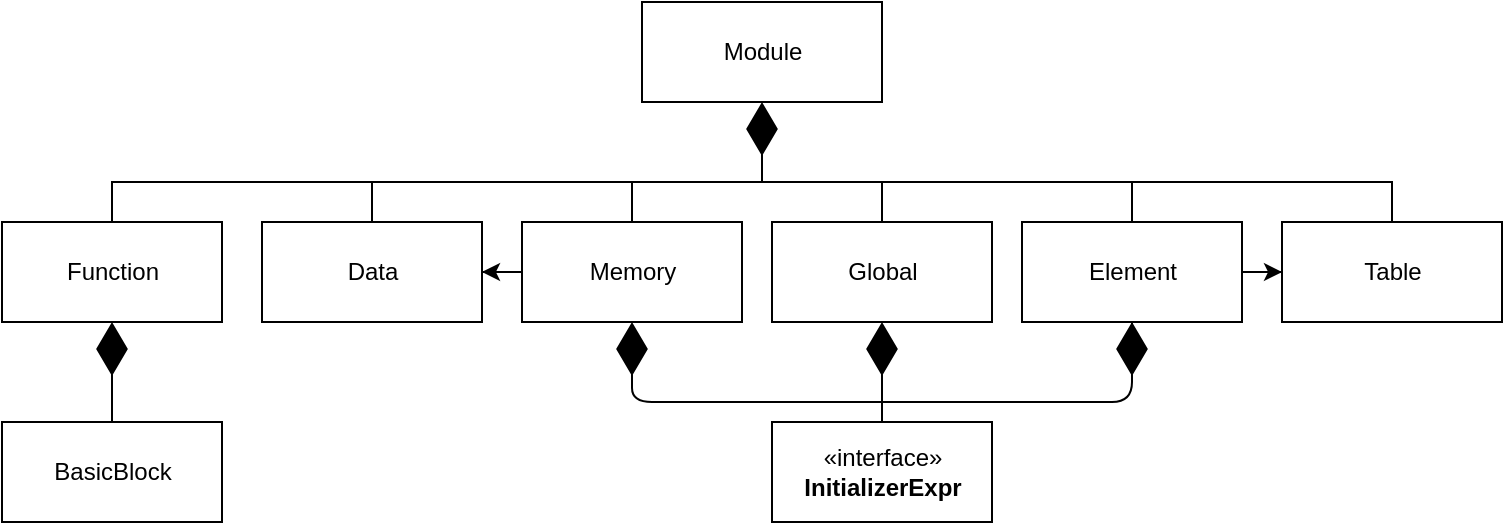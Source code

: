 <mxfile version="14.5.1" type="device"><diagram id="d1RI8vMhu8gdpB85vOY_" name="Page-1"><mxGraphModel dx="2555" dy="702" grid="1" gridSize="10" guides="1" tooltips="1" connect="1" arrows="1" fold="1" page="1" pageScale="1" pageWidth="850" pageHeight="1100" math="0" shadow="0"><root><mxCell id="0"/><mxCell id="1" parent="0"/><mxCell id="iSCVk2_UI5lTrTEaFANc-1" value="Module" style="html=1;" parent="1" vertex="1"><mxGeometry x="-500" y="60" width="120" height="50" as="geometry"/></mxCell><mxCell id="iSCVk2_UI5lTrTEaFANc-25" value="" style="edgeStyle=orthogonalEdgeStyle;rounded=0;orthogonalLoop=1;jettySize=auto;html=1;" parent="1" source="iSCVk2_UI5lTrTEaFANc-2" target="iSCVk2_UI5lTrTEaFANc-5" edge="1"><mxGeometry relative="1" as="geometry"/></mxCell><mxCell id="X_DNWkdTFBktS9qHl8aQ-9" style="edgeStyle=orthogonalEdgeStyle;rounded=0;orthogonalLoop=1;jettySize=auto;html=1;exitX=0.5;exitY=0;exitDx=0;exitDy=0;endArrow=none;endFill=0;" edge="1" parent="1" source="iSCVk2_UI5lTrTEaFANc-2"><mxGeometry relative="1" as="geometry"><mxPoint x="-505" y="150" as="targetPoint"/></mxGeometry></mxCell><mxCell id="iSCVk2_UI5lTrTEaFANc-2" value="Memory" style="html=1;" parent="1" vertex="1"><mxGeometry x="-560" y="170" width="110" height="50" as="geometry"/></mxCell><mxCell id="X_DNWkdTFBktS9qHl8aQ-10" style="edgeStyle=orthogonalEdgeStyle;rounded=0;orthogonalLoop=1;jettySize=auto;html=1;exitX=0.5;exitY=0;exitDx=0;exitDy=0;endArrow=none;endFill=0;" edge="1" parent="1" source="iSCVk2_UI5lTrTEaFANc-3"><mxGeometry relative="1" as="geometry"><mxPoint x="-380" y="150" as="targetPoint"/></mxGeometry></mxCell><mxCell id="iSCVk2_UI5lTrTEaFANc-3" value="Global" style="html=1;" parent="1" vertex="1"><mxGeometry x="-435" y="170" width="110" height="50" as="geometry"/></mxCell><mxCell id="iSCVk2_UI5lTrTEaFANc-24" value="" style="edgeStyle=orthogonalEdgeStyle;rounded=0;orthogonalLoop=1;jettySize=auto;html=1;" parent="1" source="iSCVk2_UI5lTrTEaFANc-4" target="iSCVk2_UI5lTrTEaFANc-7" edge="1"><mxGeometry relative="1" as="geometry"/></mxCell><mxCell id="X_DNWkdTFBktS9qHl8aQ-11" style="edgeStyle=orthogonalEdgeStyle;rounded=0;orthogonalLoop=1;jettySize=auto;html=1;exitX=0.5;exitY=0;exitDx=0;exitDy=0;endArrow=none;endFill=0;" edge="1" parent="1" source="iSCVk2_UI5lTrTEaFANc-4"><mxGeometry relative="1" as="geometry"><mxPoint x="-255" y="150" as="targetPoint"/></mxGeometry></mxCell><mxCell id="iSCVk2_UI5lTrTEaFANc-4" value="Element" style="html=1;" parent="1" vertex="1"><mxGeometry x="-310" y="170" width="110" height="50" as="geometry"/></mxCell><mxCell id="X_DNWkdTFBktS9qHl8aQ-8" style="edgeStyle=orthogonalEdgeStyle;rounded=0;orthogonalLoop=1;jettySize=auto;html=1;exitX=0.5;exitY=0;exitDx=0;exitDy=0;endArrow=none;endFill=0;" edge="1" parent="1" source="iSCVk2_UI5lTrTEaFANc-5"><mxGeometry relative="1" as="geometry"><mxPoint x="-635" y="150" as="targetPoint"/></mxGeometry></mxCell><mxCell id="iSCVk2_UI5lTrTEaFANc-5" value="Data" style="html=1;" parent="1" vertex="1"><mxGeometry x="-690" y="170" width="110" height="50" as="geometry"/></mxCell><mxCell id="X_DNWkdTFBktS9qHl8aQ-7" style="edgeStyle=orthogonalEdgeStyle;rounded=0;orthogonalLoop=1;jettySize=auto;html=1;exitX=0.5;exitY=0;exitDx=0;exitDy=0;endArrow=none;endFill=0;entryX=0.5;entryY=0;entryDx=0;entryDy=0;" edge="1" parent="1" source="iSCVk2_UI5lTrTEaFANc-6" target="iSCVk2_UI5lTrTEaFANc-7"><mxGeometry relative="1" as="geometry"><mxPoint x="-440" y="130" as="targetPoint"/></mxGeometry></mxCell><mxCell id="iSCVk2_UI5lTrTEaFANc-6" value="Function" style="html=1;" parent="1" vertex="1"><mxGeometry x="-820" y="170" width="110" height="50" as="geometry"/></mxCell><mxCell id="iSCVk2_UI5lTrTEaFANc-7" value="Table" style="html=1;" parent="1" vertex="1"><mxGeometry x="-180" y="170" width="110" height="50" as="geometry"/></mxCell><mxCell id="iSCVk2_UI5lTrTEaFANc-20" value="BasicBlock" style="html=1;" parent="1" vertex="1"><mxGeometry x="-820" y="270" width="110" height="50" as="geometry"/></mxCell><mxCell id="iSCVk2_UI5lTrTEaFANc-27" value="«interface»&lt;br&gt;&lt;b&gt;InitializerExpr&lt;/b&gt;" style="html=1;" parent="1" vertex="1"><mxGeometry x="-435" y="270" width="110" height="50" as="geometry"/></mxCell><mxCell id="X_DNWkdTFBktS9qHl8aQ-6" value="" style="endArrow=diamondThin;endFill=1;endSize=24;html=1;entryX=0.5;entryY=1;entryDx=0;entryDy=0;" edge="1" parent="1" target="iSCVk2_UI5lTrTEaFANc-1"><mxGeometry width="160" relative="1" as="geometry"><mxPoint x="-440" y="150" as="sourcePoint"/><mxPoint x="-410" y="410" as="targetPoint"/></mxGeometry></mxCell><mxCell id="X_DNWkdTFBktS9qHl8aQ-12" value="" style="endArrow=diamondThin;endFill=1;endSize=24;html=1;entryX=0.5;entryY=1;entryDx=0;entryDy=0;exitX=0.5;exitY=0;exitDx=0;exitDy=0;" edge="1" parent="1" source="iSCVk2_UI5lTrTEaFANc-20" target="iSCVk2_UI5lTrTEaFANc-6"><mxGeometry width="160" relative="1" as="geometry"><mxPoint x="-680" y="390" as="sourcePoint"/><mxPoint x="-520" y="390" as="targetPoint"/></mxGeometry></mxCell><mxCell id="X_DNWkdTFBktS9qHl8aQ-13" value="" style="endArrow=diamondThin;endFill=1;endSize=24;html=1;entryX=0.5;entryY=1;entryDx=0;entryDy=0;exitX=0.5;exitY=0;exitDx=0;exitDy=0;" edge="1" parent="1" source="iSCVk2_UI5lTrTEaFANc-27" target="iSCVk2_UI5lTrTEaFANc-3"><mxGeometry width="160" relative="1" as="geometry"><mxPoint x="-550" y="430" as="sourcePoint"/><mxPoint x="-390" y="430" as="targetPoint"/></mxGeometry></mxCell><mxCell id="X_DNWkdTFBktS9qHl8aQ-15" value="" style="endArrow=diamondThin;endFill=1;endSize=24;html=1;entryX=0.5;entryY=1;entryDx=0;entryDy=0;exitX=0.5;exitY=1;exitDx=0;exitDy=0;" edge="1" parent="1" source="iSCVk2_UI5lTrTEaFANc-4" target="iSCVk2_UI5lTrTEaFANc-2"><mxGeometry width="160" relative="1" as="geometry"><mxPoint x="-610" y="420" as="sourcePoint"/><mxPoint x="-450" y="420" as="targetPoint"/><Array as="points"><mxPoint x="-255" y="260"/><mxPoint x="-505" y="260"/></Array></mxGeometry></mxCell><mxCell id="X_DNWkdTFBktS9qHl8aQ-17" value="" style="endArrow=diamondThin;endFill=1;endSize=24;html=1;entryX=0.5;entryY=1;entryDx=0;entryDy=0;" edge="1" parent="1" target="iSCVk2_UI5lTrTEaFANc-4"><mxGeometry width="160" relative="1" as="geometry"><mxPoint x="-255" y="250" as="sourcePoint"/><mxPoint x="-250" y="220" as="targetPoint"/></mxGeometry></mxCell></root></mxGraphModel></diagram></mxfile>